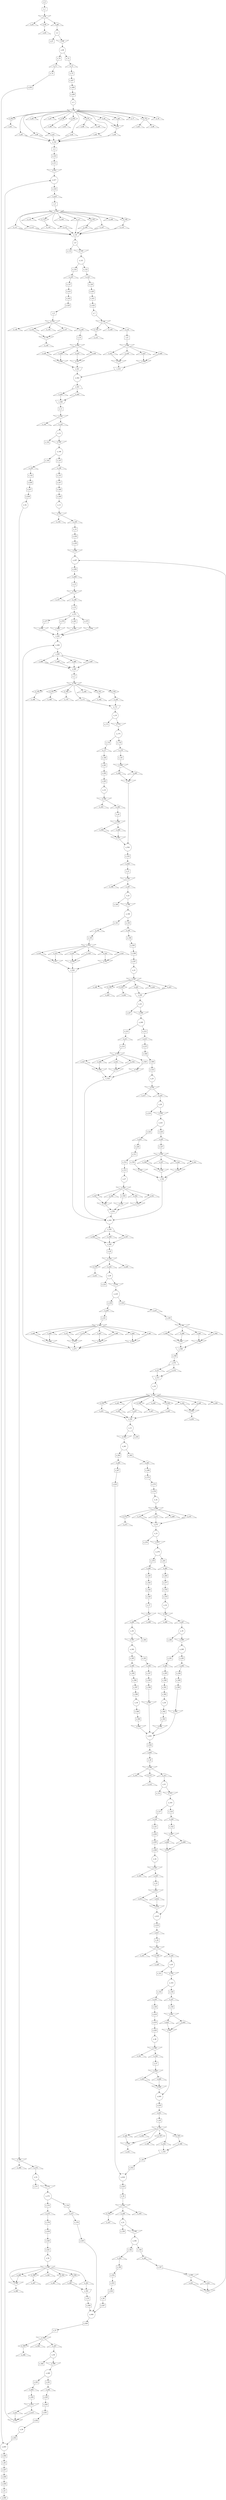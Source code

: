 digraph control_path {
  e_0: entry_node : n ;
  e_1 [shape = dot];
  e_2 [shape = circle];
  e_3 [shape = circle];
  e_4 [shape = dot];
  e_5 [shape = dot];
  e_6 [shape = circle];
  e_7 [shape = circle];
  e_8 [shape = dot];
  e_9 [shape = dot];
  e_10 [shape = dot];
  e_11 [shape = dot];
  e_12 [shape = circle];
  e_13 [shape = circle];
  e_14 [shape = dot];
  e_15 [shape = dot];
  e_16 [shape = dot];
  e_17 [shape = dot];
  e_18 [shape = circle];
  e_19 [shape = circle];
  e_20 [shape = dot];
  e_21 [shape = dot];
  e_22 [shape = circle];
  e_23 [shape = circle];
  e_24 [shape = circle];
  e_25 [shape = circle];
  e_26 [shape = circle];
  e_27 [shape = circle];
  e_28 [shape = dot];
  e_29 [shape = circle];
  e_30 [shape = circle];
  e_31 [shape = circle];
  e_32 [shape = circle];
  e_33 [shape = circle];
  e_34 [shape = circle];
  e_35 [shape = circle];
  e_36 [shape = circle];
  e_37 [shape = dot];
  e_38 [shape = circle];
  e_39 [shape = circle];
  e_40 [shape = dot];
  e_41 [shape = circle];
  e_42 [shape = circle];
  e_43 [shape = dot];
  e_44 [shape = dot];
  e_45 [shape = circle];
  e_46 [shape = circle];
  e_47 [shape = dot];
  e_48 [shape = dot];
  e_49 [shape = dot];
  e_50 [shape = dot];
  e_51 [shape = circle];
  e_52 [shape = circle];
  e_53 [shape = circle];
  e_54 [shape = circle];
  e_55 [shape = dot];
  e_56 [shape = dot];
  e_57 [shape = dot];
  e_58 [shape = circle];
  e_59 [shape = circle];
  e_60 [shape = dot];
  e_61 [shape = dot];
  e_62 [shape = invtriangle];
  e_63 [shape = triangle];
  e_64 [shape = diamond];
  e_65 [shape = triangle];
  e_66 [shape = triangle];
  e_67 [shape = dot];
  e_68 [shape = invtriangle];
  e_69 [shape = circle];
  e_70 [shape = dot];
  e_71 [shape = triangle];
  e_72 [shape = dot];
  e_73 [shape = triangle];
  e_74 [shape = dot];
  e_75 [shape = dot];
  e_76 [shape = invtriangle];
  e_77 [shape = triangle];
  e_78 [shape = diamond];
  e_79 [shape = triangle];
  e_80 [shape = diamond];
  e_81 [shape = triangle];
  e_82 [shape = triangle];
  e_83 [shape = triangle];
  e_84 [shape = triangle];
  e_85 [shape = triangle];
  e_86 [shape = triangle];
  e_87 [shape = triangle];
  e_88 [shape = diamond];
  e_89 [shape = triangle];
  e_90 [shape = diamond];
  e_91 [shape = triangle];
  e_92 [shape = triangle];
  e_93 [shape = invtriangle];
  e_94 [shape = triangle];
  e_95 [shape = triangle];
  e_96 [shape = triangle];
  e_97 [shape = diamond];
  e_98 [shape = triangle];
  e_99 [shape = triangle];
  e_100 [shape = triangle];
  e_101 [shape = triangle];
  e_102 [shape = invtrapezium];
  e_103 [shape = invtriangle];
  e_104 [shape = triangle];
  e_105 [shape = diamond];
  e_106 [shape = triangle];
  e_107 [shape = triangle];
  e_108 [shape = triangle];
  e_109 [shape = diamond];
  e_110 [shape = triangle];
  e_111 [shape = triangle];
  e_112 [shape = triangle];
  e_113 [shape = triangle];
  e_114 [shape = triangle];
  e_115 [shape = diamond];
  e_116 [shape = triangle];
  e_117 [shape = triangle];
  e_118 [shape = invtrapezium];
  e_119 [shape = dot];
  e_120 [shape = invtriangle];
  e_121 [shape = circle];
  e_122 [shape = dot];
  e_123 [shape = triangle];
  e_124 [shape = dot];
  e_125 [shape = triangle];
  e_126 [shape = dot];
  e_127 [shape = dot];
  e_128 [shape = invtriangle];
  e_129 [shape = triangle];
  e_130 [shape = diamond];
  e_131 [shape = triangle];
  e_132 [shape = triangle];
  e_133 [shape = invtriangle];
  e_134 [shape = triangle];
  e_135 [shape = triangle];
  e_136 [shape = triangle];
  e_137 [shape = triangle];
  e_138 [shape = invtriangle];
  e_139 [shape = triangle];
  e_140 [shape = triangle];
  e_141 [shape = invtriangle];
  e_142 [shape = triangle];
  e_143 [shape = triangle];
  e_144 [shape = dot];
  e_145 [shape = invtriangle];
  e_146 [shape = circle];
  e_147 [shape = dot];
  e_148 [shape = triangle];
  e_149 [shape = dot];
  e_150 [shape = triangle];
  e_151 [shape = dot];
  e_152 [shape = dot];
  e_153 [shape = invtriangle];
  e_154 [shape = triangle];
  e_155 [shape = triangle];
  e_156 [shape = invtriangle];
  e_157 [shape = triangle];
  e_158 [shape = triangle];
  e_159 [shape = invtriangle];
  e_160 [shape = triangle];
  e_161 [shape = diamond];
  e_162 [shape = triangle];
  e_163 [shape = diamond];
  e_164 [shape = triangle];
  e_165 [shape = diamond];
  e_166 [shape = triangle];
  e_167 [shape = diamond];
  e_168 [shape = triangle];
  e_169 [shape = diamond];
  e_170 [shape = triangle];
  e_171 [shape = triangle];
  e_172 [shape = invtrapezium];
  e_173 [shape = dot];
  e_174 [shape = invtriangle];
  e_175 [shape = circle];
  e_176 [shape = dot];
  e_177 [shape = triangle];
  e_178 [shape = dot];
  e_179 [shape = triangle];
  e_180 [shape = dot];
  e_181 [shape = dot];
  e_182 [shape = invtriangle];
  e_183 [shape = triangle];
  e_184 [shape = triangle];
  e_185 [shape = invtriangle];
  e_186 [shape = triangle];
  e_187 [shape = triangle];
  e_188 [shape = dot];
  e_189 [shape = invtriangle];
  e_190 [shape = circle];
  e_191 [shape = dot];
  e_192 [shape = triangle];
  e_193 [shape = dot];
  e_194 [shape = triangle];
  e_195 [shape = dot];
  e_196 [shape = dot];
  e_197 [shape = invtriangle];
  e_198 [shape = triangle];
  e_199 [shape = diamond];
  e_200 [shape = triangle];
  e_201 [shape = diamond];
  e_202 [shape = triangle];
  e_203 [shape = triangle];
  e_204 [shape = triangle];
  e_205 [shape = triangle];
  e_206 [shape = invtrapezium];
  e_207 [shape = dot];
  e_208 [shape = invtriangle];
  e_209 [shape = circle];
  e_210 [shape = dot];
  e_211 [shape = triangle];
  e_212 [shape = dot];
  e_213 [shape = triangle];
  e_214 [shape = dot];
  e_215 [shape = dot];
  e_216 [shape = invtriangle];
  e_217 [shape = triangle];
  e_218 [shape = triangle];
  e_219 [shape = dot];
  e_220 [shape = invtriangle];
  e_221 [shape = circle];
  e_222 [shape = dot];
  e_223 [shape = triangle];
  e_224 [shape = dot];
  e_225 [shape = triangle];
  e_226 [shape = dot];
  e_227 [shape = dot];
  e_228 [shape = invtriangle];
  e_229 [shape = triangle];
  e_230 [shape = diamond];
  e_231 [shape = triangle];
  e_232 [shape = triangle];
  e_233 [shape = dot];
  e_234 [shape = invtriangle];
  e_235 [shape = circle];
  e_236 [shape = dot];
  e_237 [shape = triangle];
  e_238 [shape = dot];
  e_239 [shape = triangle];
  e_240 [shape = dot];
  e_241 [shape = dot];
  e_242 [shape = invtriangle];
  e_243 [shape = triangle];
  e_244 [shape = diamond];
  e_245 [shape = triangle];
  e_246 [shape = diamond];
  e_247 [shape = triangle];
  e_248 [shape = triangle];
  e_249 [shape = triangle];
  e_250 [shape = diamond];
  e_251 [shape = triangle];
  e_252 [shape = triangle];
  e_253 [shape = invtriangle];
  e_254 [shape = triangle];
  e_255 [shape = triangle];
  e_256 [shape = triangle];
  e_257 [shape = triangle];
  e_258 [shape = invtrapezium];
  e_259 [shape = dot];
  e_260 [shape = invtriangle];
  e_261 [shape = circle];
  e_262 [shape = dot];
  e_263 [shape = triangle];
  e_264 [shape = dot];
  e_265 [shape = triangle];
  e_266 [shape = dot];
  e_267 [shape = dot];
  e_268 [shape = invtriangle];
  e_269 [shape = triangle];
  e_270 [shape = triangle];
  e_271 [shape = triangle];
  e_272 [shape = diamond];
  e_273 [shape = triangle];
  e_274 [shape = triangle];
  e_275 [shape = invtrapezium];
  e_276 [shape = dot];
  e_277 [shape = invtriangle];
  e_278 [shape = circle];
  e_279 [shape = dot];
  e_280 [shape = triangle];
  e_281 [shape = dot];
  e_282 [shape = triangle];
  e_283 [shape = dot];
  e_284 [shape = dot];
  e_285 [shape = invtriangle];
  e_286 [shape = triangle];
  e_287 [shape = triangle];
  e_288 [shape = dot];
  e_289 [shape = invtriangle];
  e_290 [shape = circle];
  e_291 [shape = dot];
  e_292 [shape = triangle];
  e_293 [shape = dot];
  e_294 [shape = triangle];
  e_295 [shape = dot];
  e_296 [shape = dot];
  e_297 [shape = invtriangle];
  e_298 [shape = triangle];
  e_299 [shape = triangle];
  e_300 [shape = dot];
  e_301 [shape = invtriangle];
  e_302 [shape = circle];
  e_303 [shape = dot];
  e_304 [shape = triangle];
  e_305 [shape = dot];
  e_306 [shape = triangle];
  e_307 [shape = dot];
  e_308 [shape = dot];
  e_309 [shape = invtriangle];
  e_310 [shape = triangle];
  e_311 [shape = diamond];
  e_312 [shape = triangle];
  e_313 [shape = triangle];
  e_314 [shape = dot];
  e_315 [shape = invtriangle];
  e_316 [shape = circle];
  e_317 [shape = dot];
  e_318 [shape = triangle];
  e_319 [shape = dot];
  e_320 [shape = triangle];
  e_321 [shape = dot];
  e_322 [shape = dot];
  e_323 [shape = invtriangle];
  e_324 [shape = triangle];
  e_325 [shape = triangle];
  e_326 [shape = invtriangle];
  e_327 [shape = triangle];
  e_328 [shape = diamond];
  e_329 [shape = triangle];
  e_330 [shape = triangle];
  e_331 [shape = dot];
  e_332 [shape = invtriangle];
  e_333 [shape = circle];
  e_334 [shape = dot];
  e_335 [shape = triangle];
  e_336 [shape = dot];
  e_337 [shape = triangle];
  e_338 [shape = dot];
  e_339 [shape = dot];
  e_340 [shape = invtriangle];
  e_341 [shape = triangle];
  e_342 [shape = triangle];
  e_343 [shape = invtriangle];
  e_344 [shape = triangle];
  e_345 [shape = diamond];
  e_346 [shape = triangle];
  e_347 [shape = diamond];
  e_348 [shape = triangle];
  e_349 [shape = triangle];
  e_350 [shape = invtriangle];
  e_351 [shape = triangle];
  e_352 [shape = triangle];
  e_353 [shape = invtrapezium];
  e_354 [shape = invtriangle];
  e_355 [shape = triangle];
  e_356 [shape = diamond];
  e_357 [shape = triangle];
  e_358 [shape = triangle];
  e_359 [shape = dot];
  e_360 [shape = invtriangle];
  e_361 [shape = circle];
  e_362 [shape = dot];
  e_363 [shape = triangle];
  e_364 [shape = dot];
  e_365 [shape = triangle];
  e_366 [shape = dot];
  e_367 [shape = dot];
  e_368 [shape = invtriangle];
  e_369 [shape = triangle];
  e_370 [shape = triangle];
  e_371 [shape = dot];
  e_372 [shape = invtriangle];
  e_373 [shape = circle];
  e_374 [shape = dot];
  e_375 [shape = triangle];
  e_376 [shape = dot];
  e_377 [shape = triangle];
  e_378 [shape = dot];
  e_379 [shape = dot];
  e_380 [shape = invtriangle];
  e_381 [shape = triangle];
  e_382 [shape = diamond];
  e_383 [shape = triangle];
  e_384 [shape = diamond];
  e_385 [shape = triangle];
  e_386 [shape = diamond];
  e_387 [shape = triangle];
  e_388 [shape = triangle];
  e_389 [shape = invtriangle];
  e_390 [shape = triangle];
  e_391 [shape = triangle];
  e_392 [shape = invtrapezium];
  e_393 [shape = invtriangle];
  e_394 [shape = triangle];
  e_395 [shape = diamond];
  e_396 [shape = triangle];
  e_397 [shape = triangle];
  e_398 [shape = dot];
  e_399 [shape = invtriangle];
  e_400 [shape = circle];
  e_401 [shape = dot];
  e_402 [shape = triangle];
  e_403 [shape = dot];
  e_404 [shape = triangle];
  e_405 [shape = dot];
  e_406 [shape = dot];
  e_407 [shape = dot];
  e_408 [shape = dot];
  e_409 [shape = dot];
  e_410 [shape = dot];
  e_411 [shape = dot];
  e_412 [shape = invtriangle];
  e_413 [shape = invtriangle];
  e_414 [shape = triangle];
  e_415 [shape = triangle];
  e_416 [shape = invtriangle];
  e_417 [shape = circle];
  e_418 [shape = dot];
  e_419 [shape = triangle];
  e_420 [shape = dot];
  e_421 [shape = dot];
  e_422 [shape = dot];
  e_423 [shape = dot];
  e_424 [shape = dot];
  e_425 [shape = dot];
  e_426 [shape = invtriangle];
  e_427 [shape = triangle];
  e_428 [shape = triangle];
  e_429 [shape = invtriangle];
  e_430 [shape = triangle];
  e_431 [shape = triangle];
  e_432 [shape = invtriangle];
  e_433 [shape = invtrapezium];
  e_434 [shape = invtriangle];
  e_435 [shape = triangle];
  e_436 [shape = triangle];
  e_437 [shape = invtriangle];
  e_438 [shape = triangle];
  e_439 [shape = triangle];
  e_440 [shape = invtriangle];
  e_441 [shape = invtrapezium];
  e_442 [shape = circle];
  e_443 [shape = trapezium];
  e_444 [shape = triangle];
  e_445 [shape = triangle];
  e_446 [shape = invtrapezium];
  e_447 [shape = dot];
  e_448 [shape = dot];
  e_449 [shape = dot];
  e_450 [shape = invtriangle];
  e_451 [shape = triangle];
  e_452 [shape = triangle];
  e_453 [shape = invtriangle];
  e_454 [shape = dot];
  e_455 [shape = dot];
  e_456 [shape = invtriangle];
  e_457 [shape = circle];
  e_458 [shape = dot];
  e_459 [shape = triangle];
  e_460 [shape = invtriangle];
  e_461 [shape = triangle];
  e_462 [shape = triangle];
  e_463 [shape = invtriangle];
  e_464 [shape = triangle];
  e_465 [shape = triangle];
  e_466 [shape = invtriangle];
  e_467 [shape = triangle];
  e_468 [shape = triangle];
  e_469 [shape = invtriangle];
  e_470 [shape = triangle];
  e_471 [shape = triangle];
  e_472 [shape = invtriangle];
  e_473 [shape = invtrapezium];
  e_474 [shape = trapezium];
  e_475 [shape = dot];
  e_476 [shape = invtriangle];
  e_477 [shape = dot];
  e_478 [shape = invtriangle];
  e_479 [shape = dot];
  e_480 [shape = invtriangle];
  e_481 [shape = dot];
  e_482 [shape = invtriangle];
  e_483 [shape = invtrapezium];
  e_484 [shape = circle];
  e_485 [shape = trapezium];
  e_486 [shape = triangle];
  e_487 [shape = triangle];
  e_488 [shape = triangle];
  e_489 [shape = triangle];
  e_490 [shape = invtrapezium];
  e_491 [shape = dot];
  e_492 [shape = dot];
  e_493 [shape = dot];
  e_494 [shape = invtriangle];
  e_495 [shape = triangle];
  e_496 [shape = triangle];
  e_497 [shape = invtriangle];
  e_498 [shape = invtriangle];
  e_499 [shape = triangle];
  e_500 [shape = triangle];
  e_501 [shape = invtriangle];
  e_502 [shape = circle];
  e_503 [shape = dot];
  e_504 [shape = triangle];
  e_505 [shape = dot];
  e_506 [shape = dot];
  e_507 [shape = dot];
  e_508 [shape = dot];
  e_509 [shape = dot];
  e_510 [shape = dot];
  e_511 [shape = dot];
  e_512 [shape = dot];
  e_513 [shape = dot];
  e_514 [shape = invtriangle];
  e_515 [shape = triangle];
  e_516 [shape = triangle];
  e_517 [shape = invtriangle];
  e_518 [shape = triangle];
  e_519 [shape = triangle];
  e_520 [shape = invtriangle];
  e_521 [shape = triangle];
  e_522 [shape = triangle];
  e_523 [shape = invtriangle];
  e_524 [shape = invtrapezium];
  e_525 [shape = invtriangle];
  e_526 [shape = triangle];
  e_527 [shape = triangle];
  e_528 [shape = invtriangle];
  e_529 [shape = dot];
  e_530 [shape = invtriangle];
  e_531 [shape = triangle];
  e_532 [shape = triangle];
  e_533 [shape = invtriangle];
  e_534 [shape = invtrapezium];
  e_535 [shape = invtriangle];
  e_536 [shape = triangle];
  e_537 [shape = triangle];
  e_538 [shape = invtriangle];
  e_539 [shape = dot];
  e_540 [shape = invtriangle];
  e_541 [shape = triangle];
  e_542 [shape = triangle];
  e_543 [shape = invtriangle];
  e_544 [shape = invtrapezium];
  e_545 [shape = invtriangle];
  e_546 [shape = triangle];
  e_547 [shape = triangle];
  e_548 [shape = invtriangle];
  e_549 [shape = dot];
  e_550 [shape = invtriangle];
  e_551 [shape = triangle];
  e_552 [shape = triangle];
  e_553 [shape = invtriangle];
  e_554 [shape = invtrapezium];
  e_555 [shape = circle];
  e_556 [shape = trapezium];
  e_557 [shape = triangle];
  e_558 [shape = triangle];
  e_559 [shape = triangle];
  e_560 [shape = invtrapezium];
  e_561 [shape = invtriangle];
  e_562 [shape = triangle];
  e_563 [shape = triangle];
  e_564 [shape = invtriangle];
  e_565 [shape = triangle];
  e_566 [shape = triangle];
  e_567 [shape = invtriangle];
  e_568 [shape = invtrapezium];
  e_569 [shape = dot];
  e_570 [shape = trapezium];
  e_571 [shape = triangle];
  e_572 [shape = triangle];
  e_573 [shape = invtrapezium];
  e_574 [shape = dot];
  e_575 [shape = dot];
  e_576 [shape = dot];
  e_577 [shape = dot];
  e_578 [shape = dot];
  e_579 [shape = dot];
  e_580 [shape = dot];
  e_581 [shape = dot];
  e_582 [shape = dot];
  e_583 [shape = dot];
  e_584 [shape = dot];
  e_585 [shape = dot];
  e_586 [shape = dot];
  e_587 [shape = dot];
  e_588 [shape = dot];
  e_589 [shape = dot];
  e_590 [shape = dot];
  e_591 [shape = invtriangle];
  e_592 [shape = dot];
  e_593 [shape = dot];
  e_594 [shape = invtriangle];
  e_595 [shape = dot];
  e_596 [shape = dot];
  e_597 [shape = invtriangle];
  e_598 [shape = dot];
  e_599 [shape = dot];
  e_600 [shape = invtriangle];
  e_601 [shape = circle];
  e_602 [shape = dot];
  e_603 [shape = triangle];
  e_604 [shape = dot];
  e_605 [shape = dot];
  e_606 [shape = dot];
  e_607 [shape = invtriangle];
  e_608 [shape = triangle];
  e_609 [shape = triangle];
  e_610 [shape = invtriangle];
  e_611 [shape = invtriangle];
  e_612 [shape = triangle];
  e_613 [shape = triangle];
  e_614 [shape = invtriangle];
  e_615 [shape = circle];
  e_616 [shape = dot];
  e_617 [shape = triangle];
  e_618 [shape = dot];
  e_619 [shape = dot];
  e_620 [shape = dot];
  e_621 [shape = invtriangle];
  e_622 [shape = triangle];
  e_623 [shape = triangle];
  e_624 [shape = invtriangle];
  e_625 [shape = invtriangle];
  e_626 [shape = triangle];
  e_627 [shape = triangle];
  e_628 [shape = invtriangle];
  e_629 [shape = circle];
  e_630 [shape = dot];
  e_631 [shape = triangle];
  e_632 [shape = dot];
  e_633 [shape = dot];
  e_634 [shape = circle];
  e_635 [shape = dot];
  e_636 [shape = dot];
  e_637 [shape = dot];
  e_638 [shape = dot];
  e_639 [shape = dot];
  e_640 [shape = dot];
  e_641 [shape = dot];
  e_642 [shape = dot];
  e_643 [shape = dot];
  e_644 [shape = dot];
  e_645 [shape = dot];
  e_646 [shape = dot];
  e_647 [shape = dot];
  e_648 [shape = circle];
  e_649 [shape = dot];
  e_650 [shape = dot];
  e_651 [shape = dot];
  e_652 [shape = dot];
  e_653 [shape = dot];
  e_654 [shape = dot];
  e_655 [shape = circle];
  e_656 [shape = dot];
  e_657 [shape = dot];
  e_658 [shape = dot];
  e_659 [shape = dot];
  e_660: exit_node : s ;
  e_0 -> e_1;
  e_66 -> e_2;
  e_409 -> e_3;
  e_102 -> e_4;
  e_419 -> e_5;
  e_118 -> e_6;
  e_422 -> e_7;
  e_132 -> e_8;
  e_425 -> e_9;
  e_140 -> e_10;
  e_446 -> e_11;
  e_143 -> e_12;
  e_449 -> e_13;
  e_155 -> e_14;
  e_459 -> e_15;
  e_158 -> e_16;
  e_490 -> e_17;
  e_172 -> e_18;
  e_493 -> e_19;
  e_184 -> e_20;
  e_504 -> e_21;
  e_187 -> e_22;
  e_507 -> e_23;
  e_206 -> e_24;
  e_510 -> e_25;
  e_218 -> e_26;
  e_513 -> e_27;
  e_560 -> e_28;
  e_232 -> e_29;
  e_573 -> e_30;
  e_258 -> e_31;
  e_576 -> e_32;
  e_275 -> e_33;
  e_579 -> e_34;
  e_287 -> e_35;
  e_582 -> e_36;
  e_585 -> e_37;
  e_299 -> e_38;
  e_588 -> e_39;
  e_603 -> e_40;
  e_313 -> e_41;
  e_606 -> e_42;
  e_325 -> e_43;
  e_617 -> e_44;
  e_330 -> e_45;
  e_620 -> e_46;
  e_342 -> e_47;
  e_631 -> e_48;
  e_353 -> e_49;
  e_635 -> e_50;
  e_358 -> e_51;
  e_638 -> e_52;
  e_370 -> e_53;
  e_641 -> e_54;
  e_392 -> e_55;
  e_644 -> e_56;
  e_649 -> e_57;
  e_397 -> e_58;
  e_652 -> e_59;
  e_656 -> e_60;
  e_659 -> e_61;
  e_1 -> e_62;
  e_62 -> e_63;
  e_62 -> e_64;
  e_64 -> e_65;
  e_62 -> e_66;
  e_2 -> e_67;
  e_2 -> e_68;
  e_68 -> e_69;
  e_69 -> e_70;
  e_70 -> e_71;
  e_69 -> e_72;
  e_72 -> e_73;
  e_71 -> e_74;
  e_73 -> e_75;
  e_3 -> e_76;
  e_76 -> e_77;
  e_76 -> e_78;
  e_76 -> e_79;
  e_76 -> e_80;
  e_80 -> e_81;
  e_76 -> e_82;
  e_78 -> e_83;
  e_76 -> e_84;
  e_76 -> e_85;
  e_76 -> e_86;
  e_76 -> e_87;
  e_76 -> e_88;
  e_88 -> e_89;
  e_76 -> e_90;
  e_90 -> e_91;
  e_76 -> e_92;
  e_86 -> e_93;
  e_92 -> e_93;
  e_93 -> e_94;
  e_76 -> e_95;
  e_78 -> e_96;
  e_76 -> e_97;
  e_97 -> e_98;
  e_76 -> e_99;
  e_97 -> e_100;
  e_76 -> e_101;
  e_82 -> e_102;
  e_84 -> e_102;
  e_94 -> e_102;
  e_95 -> e_102;
  e_99 -> e_102;
  e_101 -> e_102;
  e_5 -> e_103;
  e_103 -> e_104;
  e_103 -> e_105;
  e_105 -> e_106;
  e_103 -> e_107;
  e_103 -> e_108;
  e_103 -> e_109;
  e_109 -> e_110;
  e_103 -> e_111;
  e_103 -> e_112;
  e_103 -> e_113;
  e_103 -> e_114;
  e_103 -> e_115;
  e_115 -> e_116;
  e_103 -> e_117;
  e_106 -> e_118;
  e_107 -> e_118;
  e_110 -> e_118;
  e_111 -> e_118;
  e_112 -> e_118;
  e_113 -> e_118;
  e_117 -> e_118;
  e_6 -> e_119;
  e_6 -> e_120;
  e_120 -> e_121;
  e_121 -> e_122;
  e_122 -> e_123;
  e_121 -> e_124;
  e_124 -> e_125;
  e_123 -> e_126;
  e_125 -> e_127;
  e_7 -> e_128;
  e_128 -> e_129;
  e_128 -> e_130;
  e_130 -> e_131;
  e_128 -> e_132;
  e_9 -> e_133;
  e_133 -> e_134;
  e_133 -> e_135;
  e_133 -> e_136;
  e_133 -> e_137;
  e_135 -> e_138;
  e_137 -> e_138;
  e_138 -> e_139;
  e_133 -> e_140;
  e_11 -> e_141;
  e_141 -> e_142;
  e_141 -> e_143;
  e_12 -> e_144;
  e_12 -> e_145;
  e_145 -> e_146;
  e_146 -> e_147;
  e_147 -> e_148;
  e_146 -> e_149;
  e_149 -> e_150;
  e_148 -> e_151;
  e_150 -> e_152;
  e_13 -> e_153;
  e_153 -> e_154;
  e_153 -> e_155;
  e_15 -> e_156;
  e_156 -> e_157;
  e_156 -> e_158;
  e_17 -> e_159;
  e_159 -> e_160;
  e_159 -> e_161;
  e_161 -> e_162;
  e_159 -> e_163;
  e_163 -> e_164;
  e_159 -> e_165;
  e_165 -> e_166;
  e_159 -> e_167;
  e_167 -> e_168;
  e_159 -> e_169;
  e_169 -> e_170;
  e_159 -> e_171;
  e_164 -> e_172;
  e_171 -> e_172;
  e_18 -> e_173;
  e_18 -> e_174;
  e_174 -> e_175;
  e_175 -> e_176;
  e_176 -> e_177;
  e_175 -> e_178;
  e_178 -> e_179;
  e_177 -> e_180;
  e_179 -> e_181;
  e_19 -> e_182;
  e_182 -> e_183;
  e_182 -> e_184;
  e_21 -> e_185;
  e_185 -> e_186;
  e_185 -> e_187;
  e_22 -> e_188;
  e_22 -> e_189;
  e_189 -> e_190;
  e_190 -> e_191;
  e_191 -> e_192;
  e_190 -> e_193;
  e_193 -> e_194;
  e_192 -> e_195;
  e_194 -> e_196;
  e_23 -> e_197;
  e_197 -> e_198;
  e_197 -> e_199;
  e_199 -> e_200;
  e_197 -> e_201;
  e_201 -> e_202;
  e_197 -> e_203;
  e_197 -> e_204;
  e_197 -> e_205;
  e_203 -> e_206;
  e_205 -> e_206;
  e_24 -> e_207;
  e_24 -> e_208;
  e_208 -> e_209;
  e_209 -> e_210;
  e_210 -> e_211;
  e_209 -> e_212;
  e_212 -> e_213;
  e_211 -> e_214;
  e_213 -> e_215;
  e_25 -> e_216;
  e_216 -> e_217;
  e_216 -> e_218;
  e_26 -> e_219;
  e_26 -> e_220;
  e_220 -> e_221;
  e_221 -> e_222;
  e_222 -> e_223;
  e_221 -> e_224;
  e_224 -> e_225;
  e_223 -> e_226;
  e_225 -> e_227;
  e_28 -> e_228;
  e_228 -> e_229;
  e_228 -> e_230;
  e_230 -> e_231;
  e_228 -> e_232;
  e_29 -> e_233;
  e_29 -> e_234;
  e_234 -> e_235;
  e_235 -> e_236;
  e_236 -> e_237;
  e_235 -> e_238;
  e_238 -> e_239;
  e_237 -> e_240;
  e_239 -> e_241;
  e_30 -> e_242;
  e_242 -> e_243;
  e_242 -> e_244;
  e_244 -> e_245;
  e_242 -> e_246;
  e_246 -> e_247;
  e_242 -> e_248;
  e_242 -> e_249;
  e_242 -> e_250;
  e_250 -> e_251;
  e_242 -> e_252;
  e_248 -> e_253;
  e_252 -> e_253;
  e_253 -> e_254;
  e_242 -> e_255;
  e_242 -> e_256;
  e_242 -> e_257;
  e_245 -> e_258;
  e_251 -> e_258;
  e_255 -> e_258;
  e_257 -> e_258;
  e_31 -> e_259;
  e_31 -> e_260;
  e_260 -> e_261;
  e_261 -> e_262;
  e_262 -> e_263;
  e_261 -> e_264;
  e_264 -> e_265;
  e_263 -> e_266;
  e_265 -> e_267;
  e_32 -> e_268;
  e_268 -> e_269;
  e_268 -> e_270;
  e_268 -> e_271;
  e_268 -> e_272;
  e_272 -> e_273;
  e_268 -> e_274;
  e_270 -> e_275;
  e_271 -> e_275;
  e_274 -> e_275;
  e_33 -> e_276;
  e_33 -> e_277;
  e_277 -> e_278;
  e_278 -> e_279;
  e_279 -> e_280;
  e_278 -> e_281;
  e_281 -> e_282;
  e_280 -> e_283;
  e_282 -> e_284;
  e_34 -> e_285;
  e_285 -> e_286;
  e_285 -> e_287;
  e_35 -> e_288;
  e_35 -> e_289;
  e_289 -> e_290;
  e_290 -> e_291;
  e_291 -> e_292;
  e_290 -> e_293;
  e_293 -> e_294;
  e_292 -> e_295;
  e_294 -> e_296;
  e_37 -> e_297;
  e_297 -> e_298;
  e_297 -> e_299;
  e_38 -> e_300;
  e_38 -> e_301;
  e_301 -> e_302;
  e_302 -> e_303;
  e_303 -> e_304;
  e_302 -> e_305;
  e_305 -> e_306;
  e_304 -> e_307;
  e_306 -> e_308;
  e_40 -> e_309;
  e_309 -> e_310;
  e_309 -> e_311;
  e_311 -> e_312;
  e_309 -> e_313;
  e_41 -> e_314;
  e_41 -> e_315;
  e_315 -> e_316;
  e_316 -> e_317;
  e_317 -> e_318;
  e_316 -> e_319;
  e_319 -> e_320;
  e_318 -> e_321;
  e_320 -> e_322;
  e_42 -> e_323;
  e_323 -> e_324;
  e_323 -> e_325;
  e_44 -> e_326;
  e_326 -> e_327;
  e_326 -> e_328;
  e_328 -> e_329;
  e_326 -> e_330;
  e_45 -> e_331;
  e_45 -> e_332;
  e_332 -> e_333;
  e_333 -> e_334;
  e_334 -> e_335;
  e_333 -> e_336;
  e_336 -> e_337;
  e_335 -> e_338;
  e_337 -> e_339;
  e_46 -> e_340;
  e_340 -> e_341;
  e_340 -> e_342;
  e_48 -> e_343;
  e_343 -> e_344;
  e_343 -> e_345;
  e_345 -> e_346;
  e_343 -> e_347;
  e_347 -> e_348;
  e_343 -> e_349;
  e_343 -> e_350;
  e_349 -> e_350;
  e_350 -> e_351;
  e_343 -> e_352;
  e_346 -> e_353;
  e_352 -> e_353;
  e_50 -> e_354;
  e_354 -> e_355;
  e_354 -> e_356;
  e_356 -> e_357;
  e_354 -> e_358;
  e_51 -> e_359;
  e_51 -> e_360;
  e_360 -> e_361;
  e_361 -> e_362;
  e_362 -> e_363;
  e_361 -> e_364;
  e_364 -> e_365;
  e_363 -> e_366;
  e_365 -> e_367;
  e_52 -> e_368;
  e_368 -> e_369;
  e_368 -> e_370;
  e_53 -> e_371;
  e_53 -> e_372;
  e_372 -> e_373;
  e_373 -> e_374;
  e_374 -> e_375;
  e_373 -> e_376;
  e_376 -> e_377;
  e_375 -> e_378;
  e_377 -> e_379;
  e_54 -> e_380;
  e_380 -> e_381;
  e_380 -> e_382;
  e_382 -> e_383;
  e_380 -> e_384;
  e_384 -> e_385;
  e_380 -> e_386;
  e_386 -> e_387;
  e_380 -> e_388;
  e_380 -> e_389;
  e_388 -> e_389;
  e_389 -> e_390;
  e_380 -> e_391;
  e_385 -> e_392;
  e_391 -> e_392;
  e_57 -> e_393;
  e_393 -> e_394;
  e_393 -> e_395;
  e_395 -> e_396;
  e_393 -> e_397;
  e_58 -> e_398;
  e_58 -> e_399;
  e_399 -> e_400;
  e_400 -> e_401;
  e_401 -> e_402;
  e_400 -> e_403;
  e_403 -> e_404;
  e_402 -> e_405;
  e_404 -> e_406;
  e_75 -> e_407;
  e_407 -> e_408;
  e_408 -> e_409;
  e_4 -> e_410;
  e_410 -> e_411;
  e_411 -> e_412;
  e_406 -> e_413;
  e_413 -> e_414;
  e_413 -> e_415;
  e_414 -> e_416;
  e_415 -> e_416;
  e_412 -> e_417;
  e_416 -> e_417;
  e_417 -> e_418;
  e_418 -> e_419;
  e_126 -> e_420;
  e_420 -> e_421;
  e_421 -> e_422;
  e_127 -> e_423;
  e_423 -> e_424;
  e_424 -> e_425;
  e_8 -> e_426;
  e_426 -> e_427;
  e_426 -> e_428;
  e_427 -> e_429;
  e_428 -> e_429;
  e_426 -> e_430;
  e_426 -> e_431;
  e_430 -> e_432;
  e_431 -> e_432;
  e_429 -> e_433;
  e_432 -> e_433;
  e_10 -> e_434;
  e_434 -> e_435;
  e_434 -> e_436;
  e_435 -> e_437;
  e_436 -> e_437;
  e_434 -> e_438;
  e_434 -> e_439;
  e_438 -> e_440;
  e_439 -> e_440;
  e_437 -> e_441;
  e_440 -> e_441;
  e_433 -> e_442;
  e_441 -> e_442;
  e_442 -> e_443;
  e_443 -> e_444;
  e_443 -> e_445;
  e_444 -> e_446;
  e_445 -> e_446;
  e_151 -> e_447;
  e_447 -> e_448;
  e_448 -> e_449;
  e_367 -> e_450;
  e_450 -> e_451;
  e_450 -> e_452;
  e_451 -> e_453;
  e_452 -> e_453;
  e_14 -> e_454;
  e_454 -> e_455;
  e_455 -> e_456;
  e_453 -> e_457;
  e_456 -> e_457;
  e_457 -> e_458;
  e_458 -> e_459;
  e_241 -> e_460;
  e_460 -> e_461;
  e_460 -> e_462;
  e_461 -> e_463;
  e_462 -> e_463;
  e_460 -> e_464;
  e_460 -> e_465;
  e_464 -> e_466;
  e_465 -> e_466;
  e_460 -> e_467;
  e_460 -> e_468;
  e_467 -> e_469;
  e_468 -> e_469;
  e_460 -> e_470;
  e_460 -> e_471;
  e_470 -> e_472;
  e_471 -> e_472;
  e_463 -> e_473;
  e_466 -> e_473;
  e_469 -> e_473;
  e_472 -> e_473;
  e_16 -> e_474;
  e_474 -> e_475;
  e_475 -> e_476;
  e_474 -> e_477;
  e_477 -> e_478;
  e_474 -> e_479;
  e_479 -> e_480;
  e_474 -> e_481;
  e_481 -> e_482;
  e_476 -> e_483;
  e_478 -> e_483;
  e_480 -> e_483;
  e_482 -> e_483;
  e_473 -> e_484;
  e_483 -> e_484;
  e_484 -> e_485;
  e_485 -> e_486;
  e_485 -> e_487;
  e_485 -> e_488;
  e_485 -> e_489;
  e_486 -> e_490;
  e_487 -> e_490;
  e_488 -> e_490;
  e_489 -> e_490;
  e_180 -> e_491;
  e_491 -> e_492;
  e_492 -> e_493;
  e_181 -> e_494;
  e_494 -> e_495;
  e_494 -> e_496;
  e_495 -> e_497;
  e_496 -> e_497;
  e_20 -> e_498;
  e_498 -> e_499;
  e_498 -> e_500;
  e_499 -> e_501;
  e_500 -> e_501;
  e_497 -> e_502;
  e_501 -> e_502;
  e_502 -> e_503;
  e_503 -> e_504;
  e_196 -> e_505;
  e_505 -> e_506;
  e_506 -> e_507;
  e_215 -> e_508;
  e_508 -> e_509;
  e_509 -> e_510;
  e_226 -> e_511;
  e_511 -> e_512;
  e_512 -> e_513;
  e_195 -> e_514;
  e_514 -> e_515;
  e_514 -> e_516;
  e_515 -> e_517;
  e_516 -> e_517;
  e_514 -> e_518;
  e_514 -> e_519;
  e_518 -> e_520;
  e_519 -> e_520;
  e_514 -> e_521;
  e_514 -> e_522;
  e_521 -> e_523;
  e_522 -> e_523;
  e_517 -> e_524;
  e_520 -> e_524;
  e_523 -> e_524;
  e_214 -> e_525;
  e_525 -> e_526;
  e_525 -> e_527;
  e_526 -> e_528;
  e_527 -> e_528;
  e_525 -> e_529;
  e_529 -> e_530;
  e_525 -> e_531;
  e_525 -> e_532;
  e_531 -> e_533;
  e_532 -> e_533;
  e_528 -> e_534;
  e_530 -> e_534;
  e_533 -> e_534;
  e_227 -> e_535;
  e_535 -> e_536;
  e_535 -> e_537;
  e_536 -> e_538;
  e_537 -> e_538;
  e_535 -> e_539;
  e_539 -> e_540;
  e_535 -> e_541;
  e_535 -> e_542;
  e_541 -> e_543;
  e_542 -> e_543;
  e_538 -> e_544;
  e_540 -> e_544;
  e_543 -> e_544;
  e_27 -> e_545;
  e_545 -> e_546;
  e_545 -> e_547;
  e_546 -> e_548;
  e_547 -> e_548;
  e_545 -> e_549;
  e_549 -> e_550;
  e_545 -> e_551;
  e_545 -> e_552;
  e_551 -> e_553;
  e_552 -> e_553;
  e_548 -> e_554;
  e_550 -> e_554;
  e_553 -> e_554;
  e_524 -> e_555;
  e_534 -> e_555;
  e_544 -> e_555;
  e_554 -> e_555;
  e_555 -> e_556;
  e_556 -> e_557;
  e_556 -> e_558;
  e_556 -> e_559;
  e_557 -> e_560;
  e_558 -> e_560;
  e_559 -> e_560;
  e_240 -> e_561;
  e_561 -> e_562;
  e_561 -> e_563;
  e_562 -> e_564;
  e_563 -> e_564;
  e_561 -> e_565;
  e_561 -> e_566;
  e_565 -> e_567;
  e_566 -> e_567;
  e_564 -> e_568;
  e_567 -> e_568;
  e_568 -> e_569;
  e_569 -> e_570;
  e_570 -> e_571;
  e_570 -> e_572;
  e_571 -> e_573;
  e_572 -> e_573;
  e_266 -> e_574;
  e_574 -> e_575;
  e_575 -> e_576;
  e_284 -> e_577;
  e_577 -> e_578;
  e_578 -> e_579;
  e_295 -> e_580;
  e_580 -> e_581;
  e_581 -> e_582;
  e_283 -> e_583;
  e_583 -> e_584;
  e_584 -> e_585;
  e_308 -> e_586;
  e_586 -> e_587;
  e_587 -> e_588;
  e_296 -> e_589;
  e_589 -> e_590;
  e_590 -> e_591;
  e_36 -> e_592;
  e_592 -> e_593;
  e_593 -> e_594;
  e_307 -> e_595;
  e_595 -> e_596;
  e_596 -> e_597;
  e_39 -> e_598;
  e_598 -> e_599;
  e_599 -> e_600;
  e_591 -> e_601;
  e_594 -> e_601;
  e_597 -> e_601;
  e_600 -> e_601;
  e_601 -> e_602;
  e_602 -> e_603;
  e_321 -> e_604;
  e_604 -> e_605;
  e_605 -> e_606;
  e_322 -> e_607;
  e_607 -> e_608;
  e_607 -> e_609;
  e_608 -> e_610;
  e_609 -> e_610;
  e_43 -> e_611;
  e_611 -> e_612;
  e_611 -> e_613;
  e_612 -> e_614;
  e_613 -> e_614;
  e_610 -> e_615;
  e_614 -> e_615;
  e_615 -> e_616;
  e_616 -> e_617;
  e_338 -> e_618;
  e_618 -> e_619;
  e_619 -> e_620;
  e_339 -> e_621;
  e_621 -> e_622;
  e_621 -> e_623;
  e_622 -> e_624;
  e_623 -> e_624;
  e_47 -> e_625;
  e_625 -> e_626;
  e_625 -> e_627;
  e_626 -> e_628;
  e_627 -> e_628;
  e_624 -> e_629;
  e_628 -> e_629;
  e_629 -> e_630;
  e_630 -> e_631;
  e_49 -> e_632;
  e_267 -> e_633;
  e_632 -> e_634;
  e_633 -> e_634;
  e_634 -> e_635;
  e_152 -> e_636;
  e_636 -> e_637;
  e_637 -> e_638;
  e_378 -> e_639;
  e_639 -> e_640;
  e_640 -> e_641;
  e_366 -> e_642;
  e_642 -> e_643;
  e_643 -> e_644;
  e_379 -> e_645;
  e_55 -> e_646;
  e_56 -> e_647;
  e_645 -> e_648;
  e_646 -> e_648;
  e_647 -> e_648;
  e_648 -> e_649;
  e_405 -> e_650;
  e_650 -> e_651;
  e_651 -> e_652;
  e_74 -> e_653;
  e_59 -> e_654;
  e_653 -> e_655;
  e_654 -> e_655;
  e_655 -> e_656;
  e_60 -> e_657;
  e_657 -> e_658;
  e_658 -> e_659;
  e_61 -> e_660;
}
